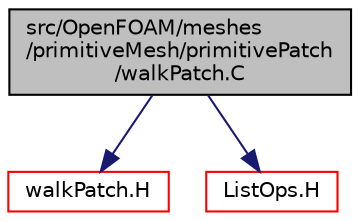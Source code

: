 digraph "src/OpenFOAM/meshes/primitiveMesh/primitivePatch/walkPatch.C"
{
  bgcolor="transparent";
  edge [fontname="Helvetica",fontsize="10",labelfontname="Helvetica",labelfontsize="10"];
  node [fontname="Helvetica",fontsize="10",shape=record];
  Node1 [label="src/OpenFOAM/meshes\l/primitiveMesh/primitivePatch\l/walkPatch.C",height=0.2,width=0.4,color="black", fillcolor="grey75", style="filled", fontcolor="black"];
  Node1 -> Node2 [color="midnightblue",fontsize="10",style="solid",fontname="Helvetica"];
  Node2 [label="walkPatch.H",height=0.2,width=0.4,color="red",URL="$a09077.html"];
  Node1 -> Node3 [color="midnightblue",fontsize="10",style="solid",fontname="Helvetica"];
  Node3 [label="ListOps.H",height=0.2,width=0.4,color="red",URL="$a07948.html",tooltip="Various functions to operate on Lists. "];
}
